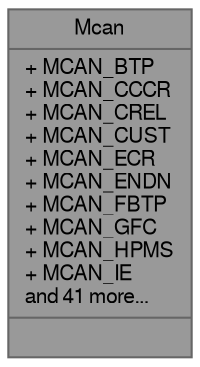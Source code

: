 digraph "Mcan"
{
 // LATEX_PDF_SIZE
  bgcolor="transparent";
  edge [fontname=FreeSans,fontsize=10,labelfontname=FreeSans,labelfontsize=10];
  node [fontname=FreeSans,fontsize=10,shape=box,height=0.2,width=0.4];
  Node1 [shape=record,label="{Mcan\n|+ MCAN_BTP\l+ MCAN_CCCR\l+ MCAN_CREL\l+ MCAN_CUST\l+ MCAN_ECR\l+ MCAN_ENDN\l+ MCAN_FBTP\l+ MCAN_GFC\l+ MCAN_HPMS\l+ MCAN_IE\land 41 more...\l|}",height=0.2,width=0.4,color="gray40", fillcolor="grey60", style="filled", fontcolor="black",tooltip="Mcan hardware registers."];
}
